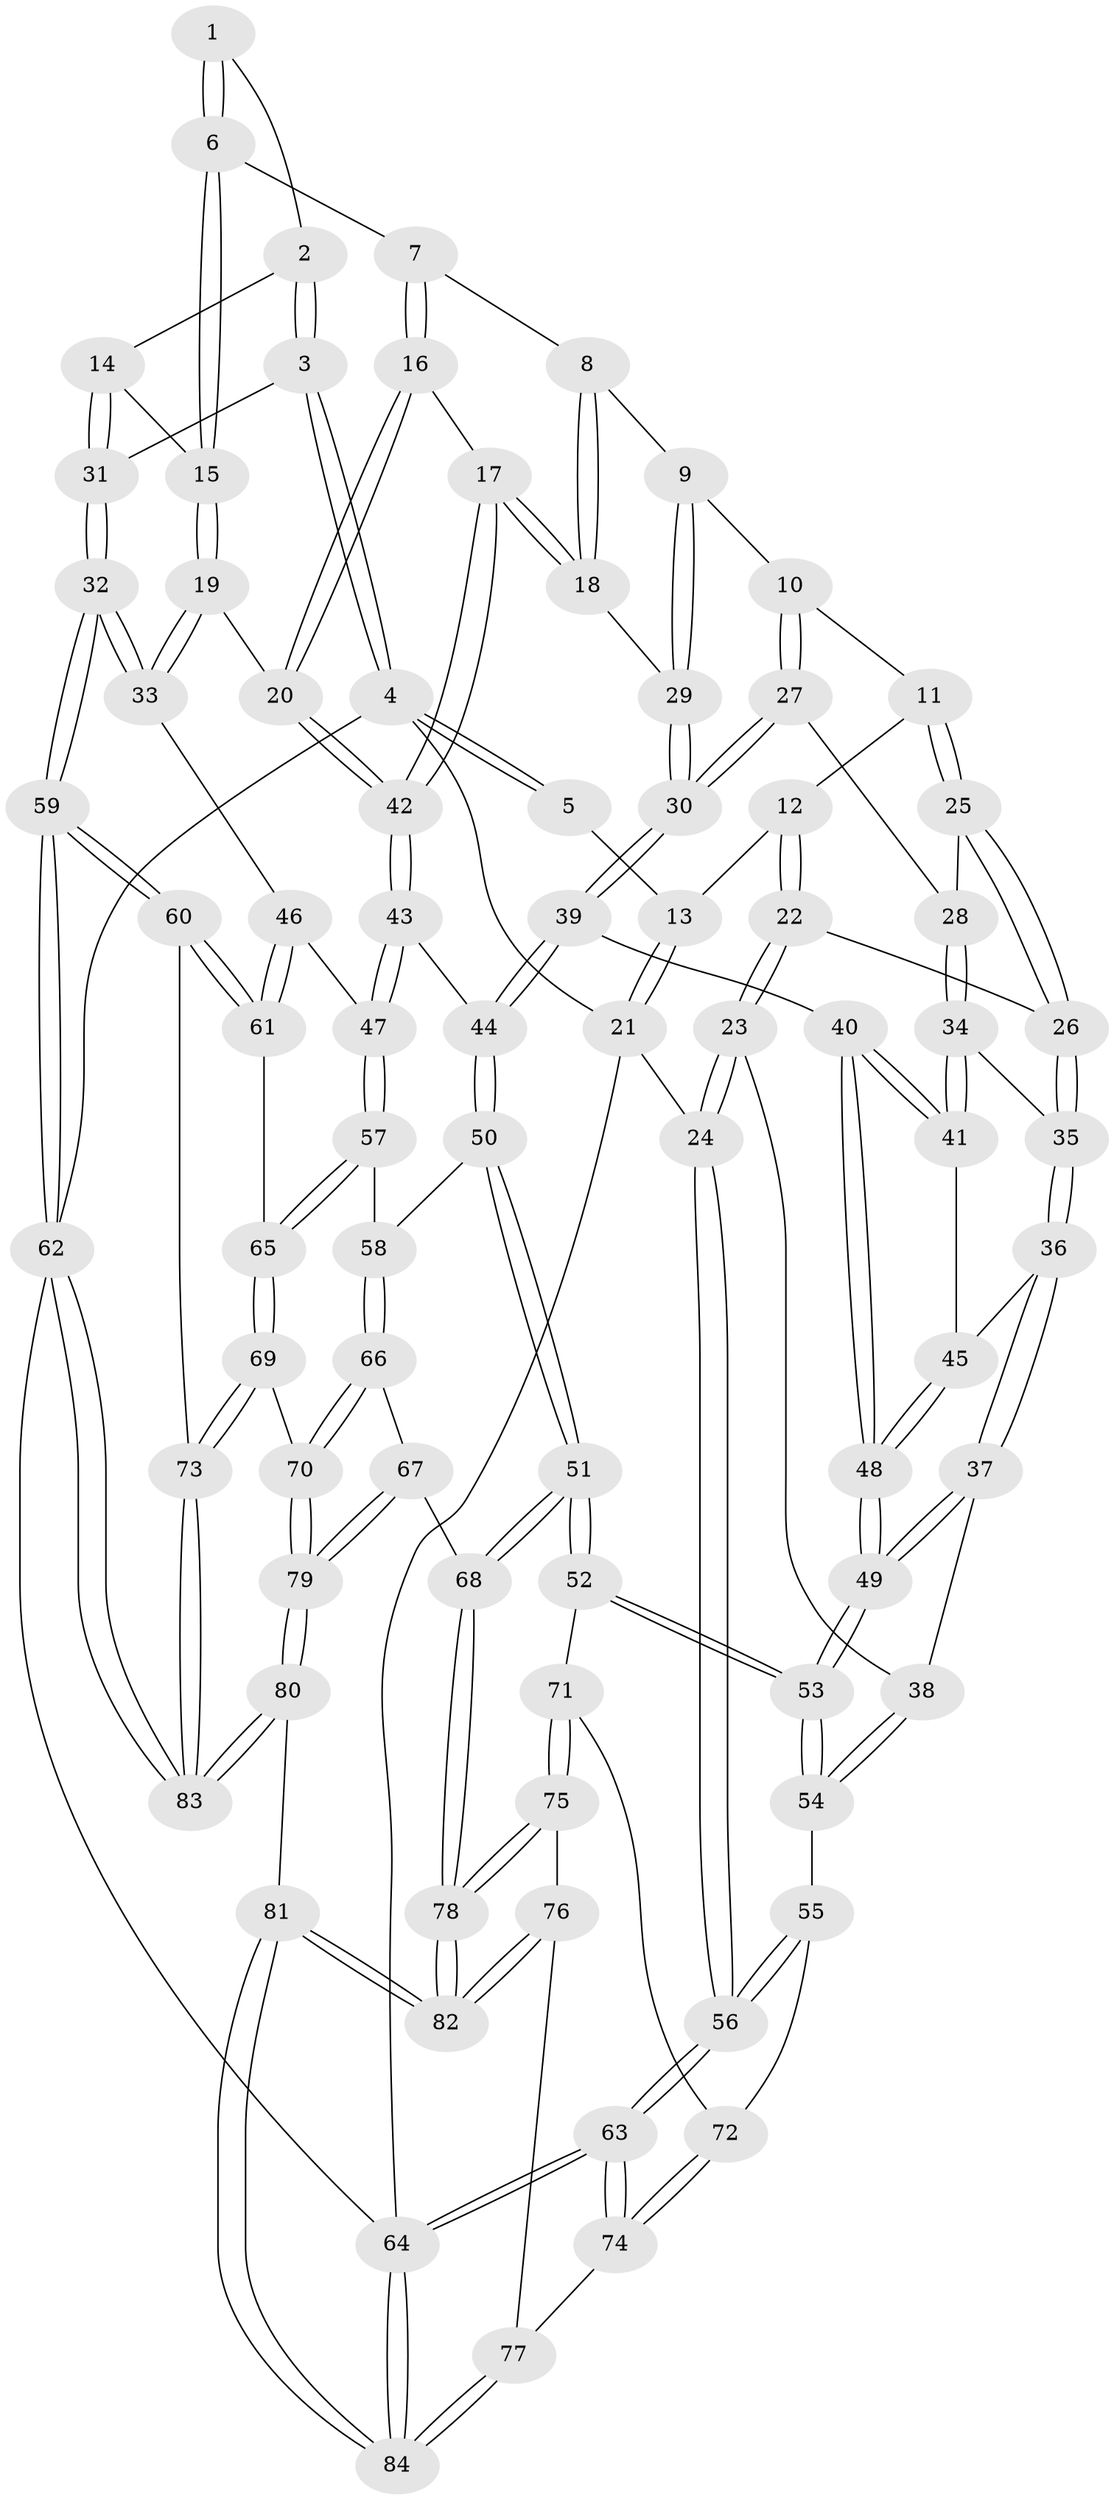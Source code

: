 // Generated by graph-tools (version 1.1) at 2025/02/03/09/25 05:02:07]
// undirected, 84 vertices, 207 edges
graph export_dot {
graph [start="1"]
  node [color=gray90,style=filled];
  1 [pos="+0.7533090244314637+0.12943756215090527"];
  2 [pos="+0.9487470928810686+0.14432092675945185"];
  3 [pos="+1+0"];
  4 [pos="+1+0"];
  5 [pos="+0.7381638222277946+0"];
  6 [pos="+0.7401228827644452+0.15202778033483952"];
  7 [pos="+0.6942007047673785+0.18607512754018793"];
  8 [pos="+0.6525377975952993+0.19239124694903"];
  9 [pos="+0.47411443275907095+0.16722503585821125"];
  10 [pos="+0.4147752241471466+0.11611784661132594"];
  11 [pos="+0.3589748865442829+0.06601215776739593"];
  12 [pos="+0.2813459173141172+0"];
  13 [pos="+0.28081363675913595+0"];
  14 [pos="+0.8881361869852944+0.28623249344582713"];
  15 [pos="+0.8638139252801832+0.2952577936296861"];
  16 [pos="+0.7032000585993861+0.2202513072516885"];
  17 [pos="+0.6362501288183562+0.39813917937128673"];
  18 [pos="+0.6181346293982097+0.37641724955926076"];
  19 [pos="+0.8040534321173936+0.3951692942005043"];
  20 [pos="+0.7574743426488157+0.3973136161821753"];
  21 [pos="+0+0"];
  22 [pos="+0.1720487812541986+0.23289795037404865"];
  23 [pos="+0.06205428399657325+0.40602287695344685"];
  24 [pos="+0+0.419085694034469"];
  25 [pos="+0.3424203387120883+0.30190351318974995"];
  26 [pos="+0.27226482407148+0.35517052540335137"];
  27 [pos="+0.4006120501578936+0.36457028898987404"];
  28 [pos="+0.3493949994837754+0.33713991949214195"];
  29 [pos="+0.5036794920325114+0.3222471604288318"];
  30 [pos="+0.4570702925050034+0.40652309201545067"];
  31 [pos="+1+0.412274732880601"];
  32 [pos="+1+0.481890767039297"];
  33 [pos="+0.9316433449128472+0.5009385176024214"];
  34 [pos="+0.32011091330198904+0.4143677034831782"];
  35 [pos="+0.2784409164869799+0.4069279907366196"];
  36 [pos="+0.1649016506435817+0.45131980957550427"];
  37 [pos="+0.12358451180806207+0.45354528291262597"];
  38 [pos="+0.11425625522367837+0.4505418113742909"];
  39 [pos="+0.44485032580006517+0.4729419169577425"];
  40 [pos="+0.41991065903147723+0.4768639359278481"];
  41 [pos="+0.332716923536868+0.42744265009230215"];
  42 [pos="+0.6738973937721336+0.44738306838237474"];
  43 [pos="+0.6701096061990127+0.4566099966375386"];
  44 [pos="+0.479681121598015+0.5008951266673103"];
  45 [pos="+0.2775740968223125+0.5052943110269086"];
  46 [pos="+0.8743825270899614+0.5665678190332594"];
  47 [pos="+0.6985747661202664+0.6047282586649738"];
  48 [pos="+0.32525888311447143+0.5682660636410843"];
  49 [pos="+0.29028344845492543+0.6764020856962566"];
  50 [pos="+0.5079978215412674+0.6584070126587654"];
  51 [pos="+0.33684427836679404+0.742174563170864"];
  52 [pos="+0.2942109780826288+0.7103720776211704"];
  53 [pos="+0.292012086957658+0.7056401267156129"];
  54 [pos="+0.10173257389911555+0.6415659801961828"];
  55 [pos="+0.009155655831892233+0.7019663970793772"];
  56 [pos="+0+0.6599881311780417"];
  57 [pos="+0.678278548480695+0.6554351425239205"];
  58 [pos="+0.5419256847255974+0.6692225567171545"];
  59 [pos="+1+0.9290349905208811"];
  60 [pos="+1+0.8890883168937307"];
  61 [pos="+0.8874047925665368+0.7322225886725641"];
  62 [pos="+1+1"];
  63 [pos="+0+1"];
  64 [pos="+0+1"];
  65 [pos="+0.7220313123064273+0.7326800718067358"];
  66 [pos="+0.5590137587951568+0.8533058515237123"];
  67 [pos="+0.3653925814439631+0.821587479889047"];
  68 [pos="+0.35290567219236363+0.8122866695914035"];
  69 [pos="+0.6983015608090125+0.869648331756684"];
  70 [pos="+0.5784956640466323+0.871308398563055"];
  71 [pos="+0.12440099669466881+0.8069952491444695"];
  72 [pos="+0.09556794268219237+0.8019367132415789"];
  73 [pos="+0.7208674249152724+0.9021723409068579"];
  74 [pos="+0.04397658056820301+0.8630416657303063"];
  75 [pos="+0.16228975667851125+0.908429161008596"];
  76 [pos="+0.15930399176766508+0.9134111723294221"];
  77 [pos="+0.10510588643034995+0.9775971456824267"];
  78 [pos="+0.2891702961392034+0.9064546494364943"];
  79 [pos="+0.4860888109462259+1"];
  80 [pos="+0.4852398801767231+1"];
  81 [pos="+0.2939247584980284+1"];
  82 [pos="+0.2859574861999138+1"];
  83 [pos="+0.693384328044291+1"];
  84 [pos="+0+1"];
  1 -- 2;
  1 -- 6;
  1 -- 6;
  2 -- 3;
  2 -- 3;
  2 -- 14;
  3 -- 4;
  3 -- 4;
  3 -- 31;
  4 -- 5;
  4 -- 5;
  4 -- 21;
  4 -- 62;
  5 -- 13;
  6 -- 7;
  6 -- 15;
  6 -- 15;
  7 -- 8;
  7 -- 16;
  7 -- 16;
  8 -- 9;
  8 -- 18;
  8 -- 18;
  9 -- 10;
  9 -- 29;
  9 -- 29;
  10 -- 11;
  10 -- 27;
  10 -- 27;
  11 -- 12;
  11 -- 25;
  11 -- 25;
  12 -- 13;
  12 -- 22;
  12 -- 22;
  13 -- 21;
  13 -- 21;
  14 -- 15;
  14 -- 31;
  14 -- 31;
  15 -- 19;
  15 -- 19;
  16 -- 17;
  16 -- 20;
  16 -- 20;
  17 -- 18;
  17 -- 18;
  17 -- 42;
  17 -- 42;
  18 -- 29;
  19 -- 20;
  19 -- 33;
  19 -- 33;
  20 -- 42;
  20 -- 42;
  21 -- 24;
  21 -- 64;
  22 -- 23;
  22 -- 23;
  22 -- 26;
  23 -- 24;
  23 -- 24;
  23 -- 38;
  24 -- 56;
  24 -- 56;
  25 -- 26;
  25 -- 26;
  25 -- 28;
  26 -- 35;
  26 -- 35;
  27 -- 28;
  27 -- 30;
  27 -- 30;
  28 -- 34;
  28 -- 34;
  29 -- 30;
  29 -- 30;
  30 -- 39;
  30 -- 39;
  31 -- 32;
  31 -- 32;
  32 -- 33;
  32 -- 33;
  32 -- 59;
  32 -- 59;
  33 -- 46;
  34 -- 35;
  34 -- 41;
  34 -- 41;
  35 -- 36;
  35 -- 36;
  36 -- 37;
  36 -- 37;
  36 -- 45;
  37 -- 38;
  37 -- 49;
  37 -- 49;
  38 -- 54;
  38 -- 54;
  39 -- 40;
  39 -- 44;
  39 -- 44;
  40 -- 41;
  40 -- 41;
  40 -- 48;
  40 -- 48;
  41 -- 45;
  42 -- 43;
  42 -- 43;
  43 -- 44;
  43 -- 47;
  43 -- 47;
  44 -- 50;
  44 -- 50;
  45 -- 48;
  45 -- 48;
  46 -- 47;
  46 -- 61;
  46 -- 61;
  47 -- 57;
  47 -- 57;
  48 -- 49;
  48 -- 49;
  49 -- 53;
  49 -- 53;
  50 -- 51;
  50 -- 51;
  50 -- 58;
  51 -- 52;
  51 -- 52;
  51 -- 68;
  51 -- 68;
  52 -- 53;
  52 -- 53;
  52 -- 71;
  53 -- 54;
  53 -- 54;
  54 -- 55;
  55 -- 56;
  55 -- 56;
  55 -- 72;
  56 -- 63;
  56 -- 63;
  57 -- 58;
  57 -- 65;
  57 -- 65;
  58 -- 66;
  58 -- 66;
  59 -- 60;
  59 -- 60;
  59 -- 62;
  59 -- 62;
  60 -- 61;
  60 -- 61;
  60 -- 73;
  61 -- 65;
  62 -- 83;
  62 -- 83;
  62 -- 64;
  63 -- 64;
  63 -- 64;
  63 -- 74;
  63 -- 74;
  64 -- 84;
  64 -- 84;
  65 -- 69;
  65 -- 69;
  66 -- 67;
  66 -- 70;
  66 -- 70;
  67 -- 68;
  67 -- 79;
  67 -- 79;
  68 -- 78;
  68 -- 78;
  69 -- 70;
  69 -- 73;
  69 -- 73;
  70 -- 79;
  70 -- 79;
  71 -- 72;
  71 -- 75;
  71 -- 75;
  72 -- 74;
  72 -- 74;
  73 -- 83;
  73 -- 83;
  74 -- 77;
  75 -- 76;
  75 -- 78;
  75 -- 78;
  76 -- 77;
  76 -- 82;
  76 -- 82;
  77 -- 84;
  77 -- 84;
  78 -- 82;
  78 -- 82;
  79 -- 80;
  79 -- 80;
  80 -- 81;
  80 -- 83;
  80 -- 83;
  81 -- 82;
  81 -- 82;
  81 -- 84;
  81 -- 84;
}
